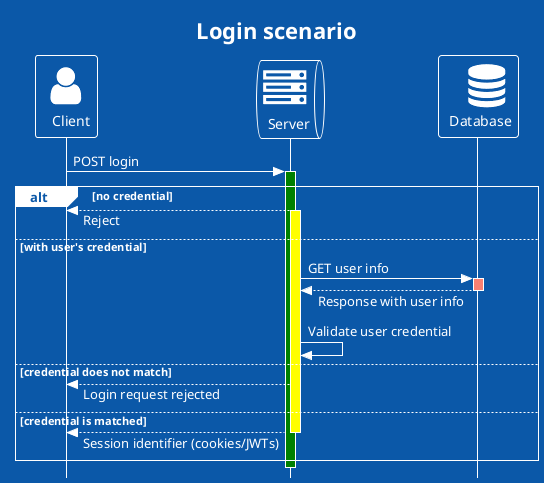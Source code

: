@startuml login
title Login scenario
!theme amiga
skinparam  {
	Style strictuml
	ResponseMessageBelowArrow true
	ActivityBackgroundColor green
}

!include <tupadr3/common>
!include <tupadr3/font-awesome/server>
!include <tupadr3/font-awesome/database>
!include <tupadr3/font-awesome/user>

FA_USER(Client, Client, participant, white)
FA_SERVER(Server, Server, queue, White)
FA_DATABASE(DB, Database, participant, White)

' participant "Client" as Client
' queue "Server" as Server
' database "Database" as DB


Client -> Server: POST login
activate Server #green
alt no credential
	Client <-- Server : Reject 
else with user's credential
	activate Server #yellow
	Server -> DB : GET user info
	activate DB #Salmon
	Server <-- DB : Response with user info
	deactivate DB
	Server -> Server : Validate user credential
else credential does not match
	Client <-- Server : Login request rejected
else credential is matched
	Client <-- Server : Session identifier (cookies/JWTs)
	deactivate Server
end
	deactivate Server
@enduml
